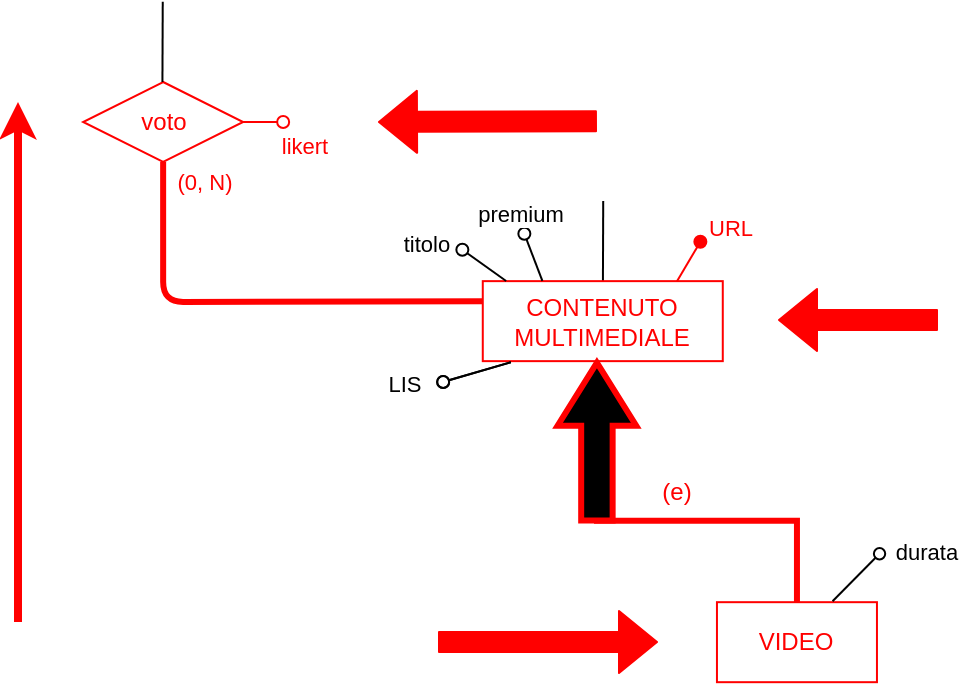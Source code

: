 <mxfile scale="1" border="10">
    <diagram id="-rriOPSDnHkLpZKLwRpb" name="Page-1">
        <mxGraphModel dx="3196" dy="2639" grid="1" gridSize="10" guides="1" tooltips="1" connect="1" arrows="1" fold="1" page="1" pageScale="1" pageWidth="850" pageHeight="1100" background="#FFFFFF" math="0" shadow="0">
            <root>
                <mxCell id="0"/>
                <mxCell id="1" parent="0"/>
                <mxCell id="687" value="" style="edgeStyle=none;html=1;endArrow=none;endFill=0;" parent="1" target="692" edge="1">
                    <mxGeometry x="-0.478" y="20" relative="1" as="geometry">
                        <mxPoint as="offset"/>
                        <mxPoint x="-2067.392" y="-1690.549" as="sourcePoint"/>
                    </mxGeometry>
                </mxCell>
                <mxCell id="692" value="&lt;font color=&quot;#ff0000&quot;&gt;CONTENUTO&lt;br&gt;MULTIMEDIALE&lt;/font&gt;" style="rounded=0;whiteSpace=wrap;html=1;strokeColor=#FF0000;" parent="1" vertex="1">
                    <mxGeometry x="-2127.61" y="-1650.43" width="120" height="40" as="geometry"/>
                </mxCell>
                <mxCell id="695" value="" style="endArrow=oval;html=1;fillStyle=auto;strokeWidth=1;startSize=6;endSize=6;fillColor=#000000;startArrow=none;startFill=0;endFill=0;exitX=0.117;exitY=1.013;exitDx=0;exitDy=0;exitPerimeter=0;" parent="1" source="692" edge="1">
                    <mxGeometry width="50" height="50" relative="1" as="geometry">
                        <mxPoint x="-2109.902" y="-1579.43" as="sourcePoint"/>
                        <mxPoint x="-2147.42" y="-1600" as="targetPoint"/>
                    </mxGeometry>
                </mxCell>
                <mxCell id="696" value="LIS" style="edgeLabel;html=1;align=center;verticalAlign=middle;resizable=0;points=[];" parent="695" vertex="1" connectable="0">
                    <mxGeometry x="0.479" y="1" relative="1" as="geometry">
                        <mxPoint x="-29" y="2" as="offset"/>
                    </mxGeometry>
                </mxCell>
                <mxCell id="702" style="edgeStyle=none;jumpStyle=arc;html=1;exitX=0.5;exitY=1;exitDx=0;exitDy=0;entryX=0;entryY=0.25;entryDx=0;entryDy=0;endArrow=none;endFill=0;strokeColor=#FF0000;strokeWidth=3;" parent="1" source="704" target="692" edge="1">
                    <mxGeometry relative="1" as="geometry">
                        <Array as="points">
                            <mxPoint x="-2287.42" y="-1640"/>
                        </Array>
                    </mxGeometry>
                </mxCell>
                <mxCell id="703" value="&lt;font color=&quot;#ff0000&quot;&gt;(0, N)&lt;/font&gt;" style="edgeLabel;html=1;align=center;verticalAlign=middle;resizable=0;points=[];strokeColor=#FF0000;" parent="702" vertex="1" connectable="0">
                    <mxGeometry x="-0.9" relative="1" as="geometry">
                        <mxPoint x="20" y="-2" as="offset"/>
                    </mxGeometry>
                </mxCell>
                <mxCell id="704" value="&lt;font color=&quot;#ff0000&quot;&gt;voto&lt;/font&gt;" style="rhombus;whiteSpace=wrap;html=1;strokeColor=#FF0000;" parent="1" vertex="1">
                    <mxGeometry x="-2327.43" y="-1750" width="80" height="40" as="geometry"/>
                </mxCell>
                <mxCell id="705" value="" style="endArrow=oval;html=1;fillStyle=auto;strokeWidth=1;startSize=6;endSize=6;fillColor=#000000;startArrow=none;startFill=0;endFill=0;strokeColor=#FF0000;" parent="1" source="704" edge="1">
                    <mxGeometry width="50" height="50" relative="1" as="geometry">
                        <mxPoint x="-2157.43" y="-1521.837" as="sourcePoint"/>
                        <mxPoint x="-2227.42" y="-1730" as="targetPoint"/>
                    </mxGeometry>
                </mxCell>
                <mxCell id="706" value="&lt;font color=&quot;#ff0000&quot;&gt;likert&lt;/font&gt;" style="edgeLabel;html=1;align=center;verticalAlign=middle;resizable=0;points=[];strokeColor=#FF0000;" parent="705" vertex="1" connectable="0">
                    <mxGeometry x="0.479" y="1" relative="1" as="geometry">
                        <mxPoint x="15" y="13" as="offset"/>
                    </mxGeometry>
                </mxCell>
                <mxCell id="718" value="" style="edgeStyle=none;html=1;endArrow=none;endFill=0;" parent="1" edge="1">
                    <mxGeometry x="-0.478" y="20" relative="1" as="geometry">
                        <mxPoint as="offset"/>
                        <mxPoint x="-2287.632" y="-1790.119" as="sourcePoint"/>
                        <mxPoint x="-2287.778" y="-1750.0" as="targetPoint"/>
                    </mxGeometry>
                </mxCell>
                <mxCell id="725" value="" style="endArrow=oval;html=1;fillStyle=auto;strokeWidth=1;startSize=6;endSize=6;fillColor=#000000;startArrow=none;startFill=0;endFill=0;exitX=0.117;exitY=1.013;exitDx=0;exitDy=0;exitPerimeter=0;" parent="1" edge="1">
                    <mxGeometry width="50" height="50" relative="1" as="geometry">
                        <mxPoint x="-2113.57" y="-1609.91" as="sourcePoint"/>
                        <mxPoint x="-2147.42" y="-1600" as="targetPoint"/>
                    </mxGeometry>
                </mxCell>
                <mxCell id="726" value="LIS" style="edgeLabel;html=1;align=center;verticalAlign=middle;resizable=0;points=[];" parent="725" vertex="1" connectable="0">
                    <mxGeometry x="0.479" y="1" relative="1" as="geometry">
                        <mxPoint x="-29" y="2" as="offset"/>
                    </mxGeometry>
                </mxCell>
                <mxCell id="729" style="edgeStyle=elbowEdgeStyle;elbow=vertical;html=1;exitX=0.5;exitY=1;exitDx=0;exitDy=0;entryX=0.5;entryY=0;entryDx=0;entryDy=0;endArrow=none;endFill=0;rounded=0;jumpStyle=arc;strokeColor=#FF0000;strokeWidth=3;" parent="1" target="730" edge="1">
                    <mxGeometry relative="1" as="geometry">
                        <mxPoint x="-2070.52" y="-1610.43" as="sourcePoint"/>
                        <Array as="points">
                            <mxPoint x="-2019.98" y="-1530.65"/>
                        </Array>
                    </mxGeometry>
                </mxCell>
                <mxCell id="730" value="&lt;font color=&quot;#ff0000&quot;&gt;VIDEO&lt;/font&gt;" style="whiteSpace=wrap;html=1;strokeColor=#FF0000;" parent="1" vertex="1">
                    <mxGeometry x="-2010.52" y="-1489.91" width="80" height="40" as="geometry"/>
                </mxCell>
                <mxCell id="731" value="" style="shape=singleArrow;whiteSpace=wrap;html=1;arrowWidth=0.4;arrowSize=0.4;rotation=-90;fillColor=#000000;strokeColor=#FF0000;strokeWidth=3;" parent="1" vertex="1">
                    <mxGeometry x="-2110" y="-1589.92" width="78.91" height="39.32" as="geometry"/>
                </mxCell>
                <mxCell id="732" value="&lt;font color=&quot;#ff0000&quot;&gt;(e)&lt;/font&gt;" style="text;html=1;align=center;verticalAlign=middle;resizable=0;points=[];autosize=1;strokeColor=none;fillColor=none;" parent="1" vertex="1">
                    <mxGeometry x="-2050.52" y="-1560.39" width="40" height="30" as="geometry"/>
                </mxCell>
                <mxCell id="733" value="" style="endArrow=none;html=1;strokeColor=#000000;entryX=0;entryY=1;entryDx=0;entryDy=0;" parent="1" target="734" edge="1">
                    <mxGeometry width="50" height="50" relative="1" as="geometry">
                        <mxPoint x="-1952.72" y="-1490.39" as="sourcePoint"/>
                        <mxPoint x="-1930.91" y="-1510.0" as="targetPoint"/>
                    </mxGeometry>
                </mxCell>
                <mxCell id="734" value="" style="ellipse;whiteSpace=wrap;html=1;aspect=fixed;strokeColor=#000000;" parent="1" vertex="1">
                    <mxGeometry x="-1932.06" y="-1516.96" width="5.67" height="5.67" as="geometry"/>
                </mxCell>
                <mxCell id="735" value="&lt;font style=&quot;font-size: 11px;&quot;&gt;durata&lt;/font&gt;" style="text;html=1;align=center;verticalAlign=middle;resizable=0;points=[];autosize=1;strokeColor=none;fillColor=none;" parent="1" vertex="1">
                    <mxGeometry x="-1930.52" y="-1530.39" width="50" height="30" as="geometry"/>
                </mxCell>
                <mxCell id="736" value="" style="shape=flexArrow;endArrow=classic;html=1;strokeColor=#FF0000;fontColor=#FF0000;fillColor=#FF0000;" parent="1" edge="1">
                    <mxGeometry width="50" height="50" relative="1" as="geometry">
                        <mxPoint x="-2150" y="-1470" as="sourcePoint"/>
                        <mxPoint x="-2040" y="-1470" as="targetPoint"/>
                    </mxGeometry>
                </mxCell>
                <mxCell id="737" value="" style="endArrow=classic;html=1;strokeColor=#FF0000;fontColor=#FF0000;fillColor=#FF0000;strokeWidth=4;" parent="1" edge="1">
                    <mxGeometry width="50" height="50" relative="1" as="geometry">
                        <mxPoint x="-2360" y="-1480" as="sourcePoint"/>
                        <mxPoint x="-2360" y="-1740" as="targetPoint"/>
                    </mxGeometry>
                </mxCell>
                <mxCell id="738" value="" style="shape=flexArrow;endArrow=classic;html=1;strokeColor=#FF0000;fontColor=#FF0000;fillColor=#FF0000;" parent="1" edge="1">
                    <mxGeometry width="50" height="50" relative="1" as="geometry">
                        <mxPoint x="-2070.52" y="-1730.42" as="sourcePoint"/>
                        <mxPoint x="-2180" y="-1730" as="targetPoint"/>
                    </mxGeometry>
                </mxCell>
                <mxCell id="741" value="" style="shape=flexArrow;endArrow=classic;html=1;strokeColor=#FF0000;fontColor=#FF0000;fillColor=#FF0000;" parent="1" edge="1">
                    <mxGeometry width="50" height="50" relative="1" as="geometry">
                        <mxPoint x="-1900" y="-1631" as="sourcePoint"/>
                        <mxPoint x="-1980" y="-1631" as="targetPoint"/>
                    </mxGeometry>
                </mxCell>
                <mxCell id="743" value="" style="endArrow=oval;html=1;fillStyle=auto;strokeWidth=1;startSize=6;endSize=6;fillColor=#000000;startArrow=none;startFill=0;endFill=0;exitX=0.109;exitY=0.001;exitDx=0;exitDy=0;exitPerimeter=0;" edge="1" parent="1">
                    <mxGeometry width="50" height="50" relative="1" as="geometry">
                        <mxPoint x="-2115.93" y="-1650.51" as="sourcePoint"/>
                        <mxPoint x="-2137.82" y="-1666.12" as="targetPoint"/>
                    </mxGeometry>
                </mxCell>
                <mxCell id="744" value="titolo" style="edgeLabel;html=1;align=center;verticalAlign=middle;resizable=0;points=[];" vertex="1" connectable="0" parent="743">
                    <mxGeometry x="0.479" y="1" relative="1" as="geometry">
                        <mxPoint x="-23" y="-8" as="offset"/>
                    </mxGeometry>
                </mxCell>
                <mxCell id="745" style="edgeStyle=none;shape=connector;rounded=1;fillStyle=auto;html=1;labelBackgroundColor=default;strokeColor=default;strokeWidth=1;fontFamily=Helvetica;fontSize=11;fontColor=default;endArrow=none;endFill=0;startSize=6;endSize=6;fillColor=#000000;startArrow=oval;startFill=0;" edge="1" parent="1">
                    <mxGeometry relative="1" as="geometry">
                        <mxPoint x="-2097.817" y="-1650.55" as="targetPoint"/>
                        <mxPoint x="-2106.82" y="-1674.12" as="sourcePoint"/>
                    </mxGeometry>
                </mxCell>
                <mxCell id="746" value="premium" style="edgeLabel;html=1;align=center;verticalAlign=middle;resizable=0;points=[];fontSize=11;fontFamily=Helvetica;fontColor=default;" vertex="1" connectable="0" parent="745">
                    <mxGeometry x="-0.257" y="1" relative="1" as="geometry">
                        <mxPoint x="-7" y="-19" as="offset"/>
                    </mxGeometry>
                </mxCell>
                <mxCell id="747" value="&lt;font color=&quot;#ff0000&quot; style=&quot;font-size: 11px;&quot;&gt;URL&lt;/font&gt;" style="text;html=1;align=center;verticalAlign=middle;resizable=0;points=[];autosize=1;strokeColor=none;fillColor=none;" vertex="1" parent="1">
                    <mxGeometry x="-2029.43" y="-1691.63" width="50" height="30" as="geometry"/>
                </mxCell>
                <mxCell id="748" value="" style="endArrow=oval;html=1;fillStyle=auto;strokeWidth=1;startSize=6;endSize=6;fillColor=#000000;startArrow=none;startFill=0;endFill=1;exitX=0.821;exitY=0.003;exitDx=0;exitDy=0;exitPerimeter=0;strokeColor=#FF0000;" edge="1" parent="1">
                    <mxGeometry width="50" height="50" relative="1" as="geometry">
                        <mxPoint x="-2030.49" y="-1650.43" as="sourcePoint"/>
                        <mxPoint x="-2018.82" y="-1670.12" as="targetPoint"/>
                    </mxGeometry>
                </mxCell>
            </root>
        </mxGraphModel>
    </diagram>
</mxfile>
